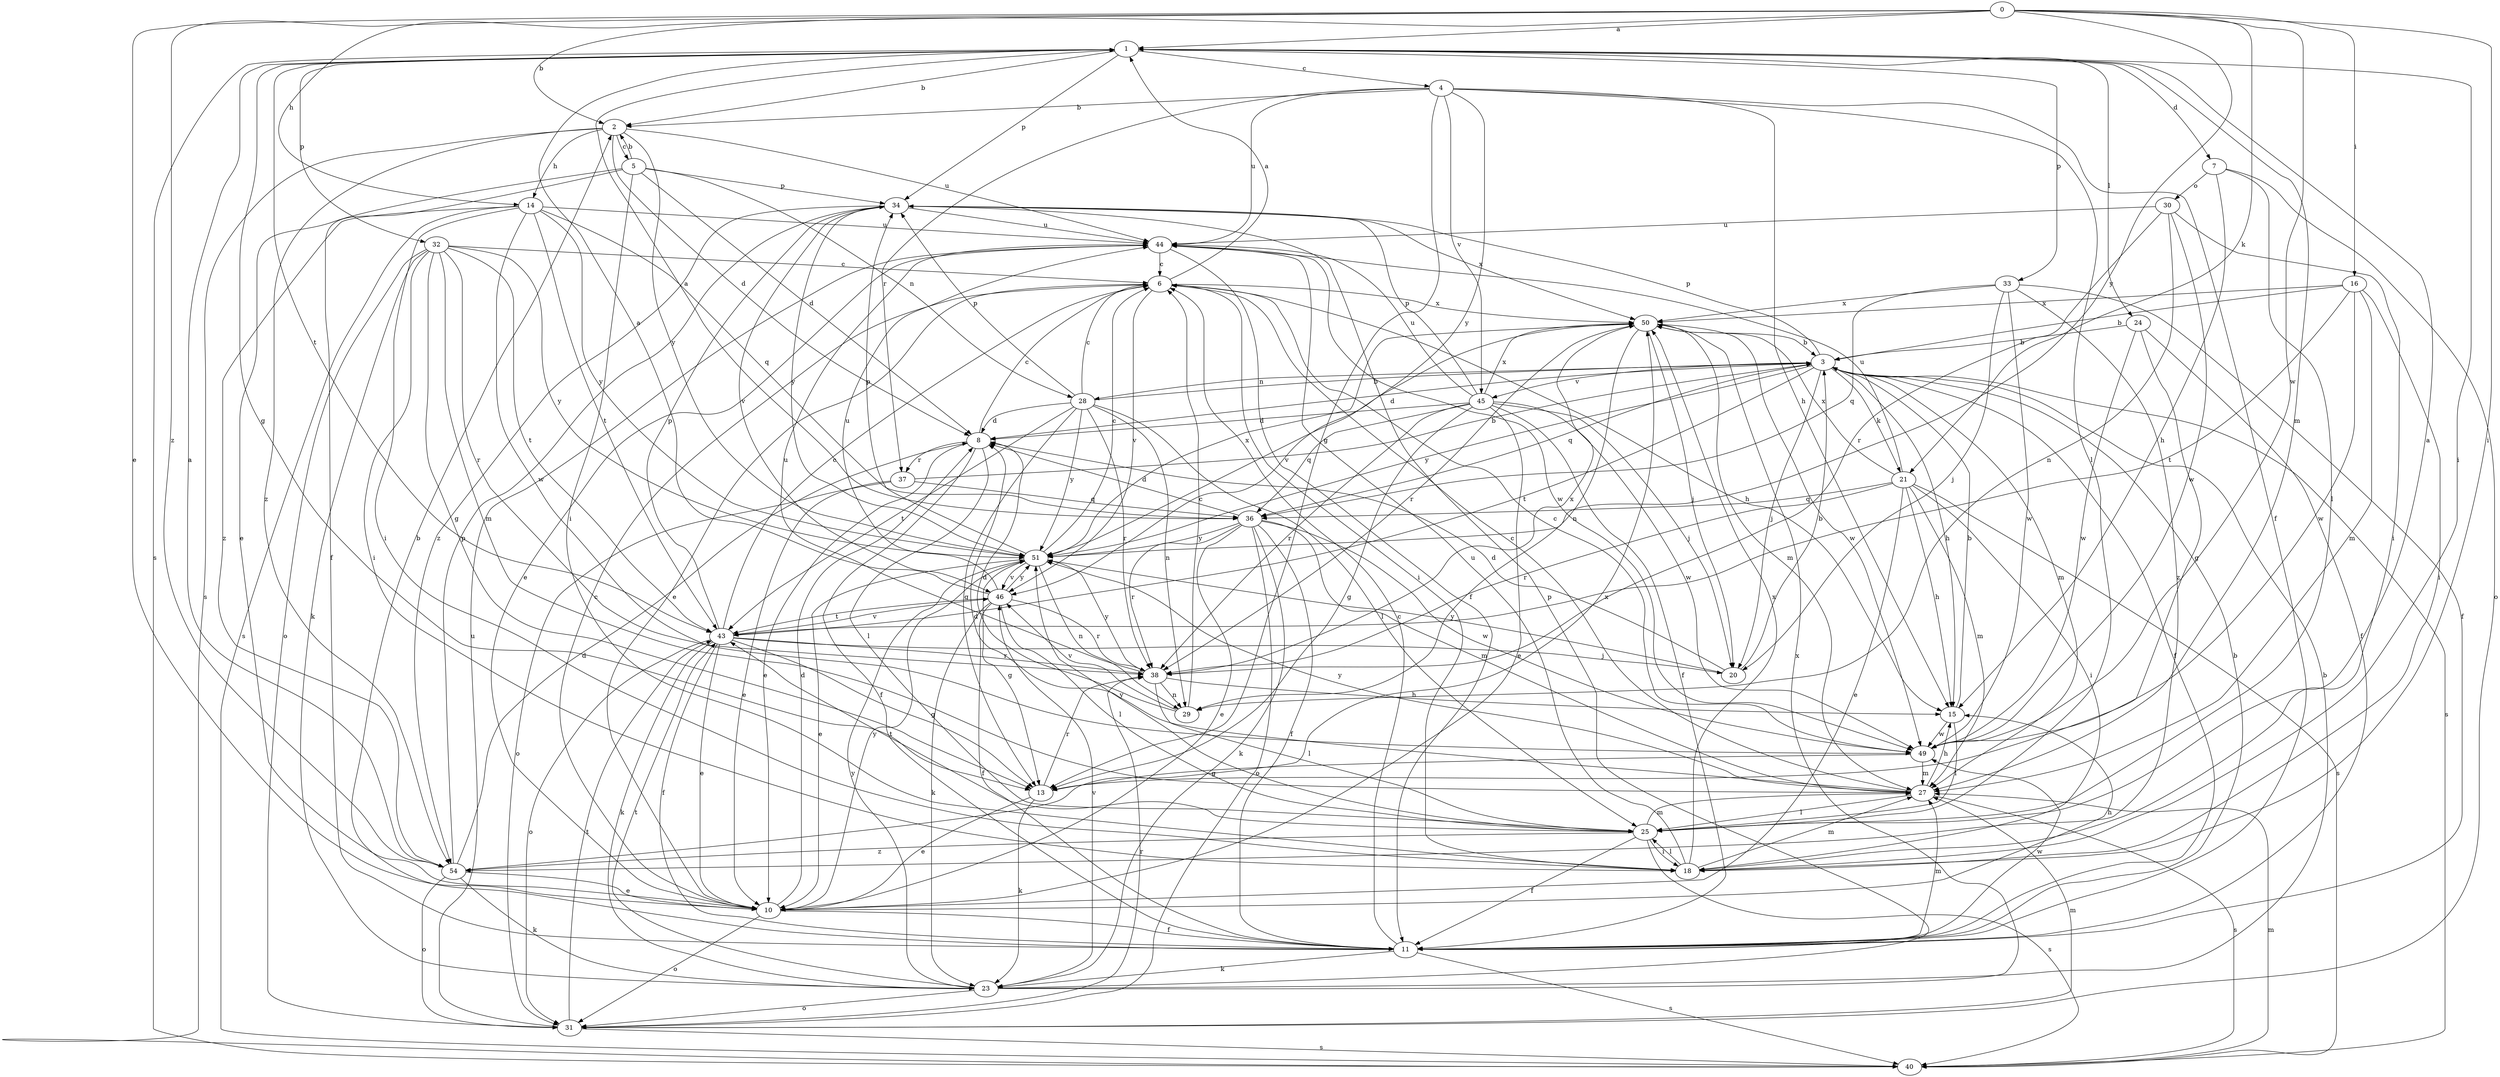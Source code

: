 strict digraph  {
0;
1;
2;
3;
4;
5;
6;
7;
8;
10;
11;
13;
14;
15;
16;
18;
20;
21;
23;
24;
25;
27;
28;
29;
30;
31;
32;
33;
34;
36;
37;
38;
40;
43;
44;
45;
46;
49;
50;
51;
54;
0 -> 1  [label=a];
0 -> 2  [label=b];
0 -> 10  [label=e];
0 -> 14  [label=h];
0 -> 16  [label=i];
0 -> 18  [label=i];
0 -> 21  [label=k];
0 -> 49  [label=w];
0 -> 51  [label=y];
0 -> 54  [label=z];
1 -> 2  [label=b];
1 -> 4  [label=c];
1 -> 7  [label=d];
1 -> 13  [label=g];
1 -> 18  [label=i];
1 -> 24  [label=l];
1 -> 27  [label=m];
1 -> 32  [label=p];
1 -> 33  [label=p];
1 -> 34  [label=p];
1 -> 40  [label=s];
1 -> 43  [label=t];
2 -> 5  [label=c];
2 -> 8  [label=d];
2 -> 14  [label=h];
2 -> 40  [label=s];
2 -> 44  [label=u];
2 -> 51  [label=y];
2 -> 54  [label=z];
3 -> 8  [label=d];
3 -> 11  [label=f];
3 -> 15  [label=h];
3 -> 20  [label=j];
3 -> 21  [label=k];
3 -> 27  [label=m];
3 -> 28  [label=n];
3 -> 34  [label=p];
3 -> 36  [label=q];
3 -> 40  [label=s];
3 -> 43  [label=t];
3 -> 45  [label=v];
3 -> 51  [label=y];
4 -> 2  [label=b];
4 -> 11  [label=f];
4 -> 13  [label=g];
4 -> 15  [label=h];
4 -> 25  [label=l];
4 -> 37  [label=r];
4 -> 44  [label=u];
4 -> 45  [label=v];
4 -> 51  [label=y];
5 -> 2  [label=b];
5 -> 8  [label=d];
5 -> 10  [label=e];
5 -> 11  [label=f];
5 -> 18  [label=i];
5 -> 28  [label=n];
5 -> 34  [label=p];
6 -> 1  [label=a];
6 -> 10  [label=e];
6 -> 15  [label=h];
6 -> 18  [label=i];
6 -> 46  [label=v];
6 -> 50  [label=x];
7 -> 15  [label=h];
7 -> 25  [label=l];
7 -> 30  [label=o];
7 -> 31  [label=o];
8 -> 6  [label=c];
8 -> 10  [label=e];
8 -> 11  [label=f];
8 -> 25  [label=l];
8 -> 37  [label=r];
10 -> 6  [label=c];
10 -> 8  [label=d];
10 -> 11  [label=f];
10 -> 15  [label=h];
10 -> 31  [label=o];
10 -> 51  [label=y];
11 -> 2  [label=b];
11 -> 3  [label=b];
11 -> 6  [label=c];
11 -> 23  [label=k];
11 -> 27  [label=m];
11 -> 40  [label=s];
11 -> 49  [label=w];
13 -> 10  [label=e];
13 -> 23  [label=k];
13 -> 38  [label=r];
14 -> 18  [label=i];
14 -> 36  [label=q];
14 -> 40  [label=s];
14 -> 43  [label=t];
14 -> 44  [label=u];
14 -> 49  [label=w];
14 -> 51  [label=y];
14 -> 54  [label=z];
15 -> 3  [label=b];
15 -> 25  [label=l];
15 -> 49  [label=w];
16 -> 3  [label=b];
16 -> 18  [label=i];
16 -> 27  [label=m];
16 -> 43  [label=t];
16 -> 49  [label=w];
16 -> 50  [label=x];
18 -> 25  [label=l];
18 -> 27  [label=m];
18 -> 44  [label=u];
18 -> 50  [label=x];
20 -> 3  [label=b];
20 -> 8  [label=d];
20 -> 51  [label=y];
21 -> 10  [label=e];
21 -> 15  [label=h];
21 -> 18  [label=i];
21 -> 27  [label=m];
21 -> 36  [label=q];
21 -> 38  [label=r];
21 -> 40  [label=s];
21 -> 44  [label=u];
21 -> 50  [label=x];
23 -> 3  [label=b];
23 -> 31  [label=o];
23 -> 34  [label=p];
23 -> 43  [label=t];
23 -> 46  [label=v];
23 -> 50  [label=x];
23 -> 51  [label=y];
24 -> 3  [label=b];
24 -> 11  [label=f];
24 -> 13  [label=g];
24 -> 49  [label=w];
25 -> 1  [label=a];
25 -> 11  [label=f];
25 -> 18  [label=i];
25 -> 27  [label=m];
25 -> 40  [label=s];
25 -> 43  [label=t];
25 -> 51  [label=y];
25 -> 54  [label=z];
27 -> 6  [label=c];
27 -> 8  [label=d];
27 -> 15  [label=h];
27 -> 25  [label=l];
27 -> 40  [label=s];
27 -> 51  [label=y];
28 -> 3  [label=b];
28 -> 6  [label=c];
28 -> 8  [label=d];
28 -> 13  [label=g];
28 -> 25  [label=l];
28 -> 29  [label=n];
28 -> 34  [label=p];
28 -> 38  [label=r];
28 -> 43  [label=t];
28 -> 51  [label=y];
29 -> 6  [label=c];
29 -> 8  [label=d];
29 -> 46  [label=v];
30 -> 18  [label=i];
30 -> 29  [label=n];
30 -> 38  [label=r];
30 -> 44  [label=u];
30 -> 49  [label=w];
31 -> 27  [label=m];
31 -> 38  [label=r];
31 -> 40  [label=s];
31 -> 43  [label=t];
31 -> 44  [label=u];
32 -> 6  [label=c];
32 -> 13  [label=g];
32 -> 18  [label=i];
32 -> 23  [label=k];
32 -> 27  [label=m];
32 -> 31  [label=o];
32 -> 38  [label=r];
32 -> 43  [label=t];
32 -> 51  [label=y];
33 -> 11  [label=f];
33 -> 20  [label=j];
33 -> 36  [label=q];
33 -> 49  [label=w];
33 -> 50  [label=x];
33 -> 54  [label=z];
34 -> 44  [label=u];
34 -> 46  [label=v];
34 -> 50  [label=x];
34 -> 51  [label=y];
34 -> 54  [label=z];
36 -> 1  [label=a];
36 -> 8  [label=d];
36 -> 10  [label=e];
36 -> 11  [label=f];
36 -> 23  [label=k];
36 -> 27  [label=m];
36 -> 31  [label=o];
36 -> 38  [label=r];
36 -> 49  [label=w];
36 -> 51  [label=y];
37 -> 3  [label=b];
37 -> 10  [label=e];
37 -> 31  [label=o];
37 -> 36  [label=q];
38 -> 15  [label=h];
38 -> 25  [label=l];
38 -> 29  [label=n];
38 -> 44  [label=u];
38 -> 50  [label=x];
38 -> 51  [label=y];
40 -> 27  [label=m];
43 -> 6  [label=c];
43 -> 10  [label=e];
43 -> 11  [label=f];
43 -> 13  [label=g];
43 -> 20  [label=j];
43 -> 23  [label=k];
43 -> 31  [label=o];
43 -> 34  [label=p];
43 -> 38  [label=r];
43 -> 46  [label=v];
44 -> 6  [label=c];
44 -> 10  [label=e];
44 -> 11  [label=f];
44 -> 49  [label=w];
45 -> 8  [label=d];
45 -> 10  [label=e];
45 -> 11  [label=f];
45 -> 13  [label=g];
45 -> 20  [label=j];
45 -> 34  [label=p];
45 -> 36  [label=q];
45 -> 38  [label=r];
45 -> 44  [label=u];
45 -> 49  [label=w];
45 -> 50  [label=x];
46 -> 1  [label=a];
46 -> 11  [label=f];
46 -> 23  [label=k];
46 -> 25  [label=l];
46 -> 38  [label=r];
46 -> 43  [label=t];
46 -> 44  [label=u];
46 -> 51  [label=y];
49 -> 6  [label=c];
49 -> 13  [label=g];
49 -> 27  [label=m];
50 -> 3  [label=b];
50 -> 20  [label=j];
50 -> 27  [label=m];
50 -> 29  [label=n];
50 -> 38  [label=r];
50 -> 46  [label=v];
50 -> 49  [label=w];
51 -> 6  [label=c];
51 -> 10  [label=e];
51 -> 13  [label=g];
51 -> 29  [label=n];
51 -> 34  [label=p];
51 -> 46  [label=v];
51 -> 50  [label=x];
54 -> 1  [label=a];
54 -> 8  [label=d];
54 -> 10  [label=e];
54 -> 23  [label=k];
54 -> 31  [label=o];
54 -> 34  [label=p];
54 -> 50  [label=x];
}
